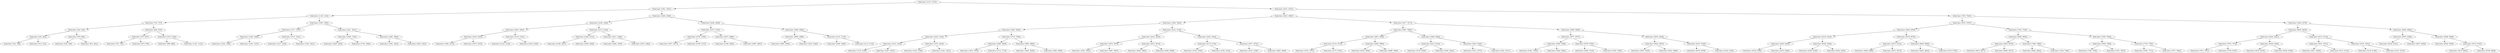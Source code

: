 digraph G{
222784033 [label="Node{data=[3147, 3147]}"]
222784033 -> 25605595
25605595 [label="Node{data=[1951, 1951]}"]
25605595 -> 2074675151
2074675151 [label="Node{data=[1148, 1214]}"]
2074675151 -> 202308008
202308008 [label="Node{data=[702, 747]}"]
202308008 -> 976129130
976129130 [label="Node{data=[524, 544]}"]
976129130 -> 246599321
246599321 [label="Node{data=[436, 462]}"]
246599321 -> 1024866303
1024866303 [label="Node{data=[352, 366]}"]
246599321 -> 1185831500
1185831500 [label="Node{data=[512, 512]}"]
976129130 -> 145609519
145609519 [label="Node{data=[578, 608]}"]
145609519 -> 275972773
275972773 [label="Node{data=[549, 549]}"]
145609519 -> 483817115
483817115 [label="Node{data=[631, 661]}"]
202308008 -> 673063799
673063799 [label="Node{data=[926, 933]}"]
673063799 -> 1322039792
1322039792 [label="Node{data=[787, 847]}"]
1322039792 -> 1185082534
1185082534 [label="Node{data=[755, 755]}"]
1322039792 -> 1777285191
1777285191 [label="Node{data=[873, 879]}"]
673063799 -> 808696726
808696726 [label="Node{data=[1019, 1029]}"]
808696726 -> 463177561
463177561 [label="Node{data=[969, 988]}"]
808696726 -> 1250791248
1250791248 [label="Node{data=[1105, 1121]}"]
2074675151 -> 1513139014
1513139014 [label="Node{data=[1585, 1585]}"]
1513139014 -> 2003981469
2003981469 [label="Node{data=[1371, 1397]}"]
2003981469 -> 815051877
815051877 [label="Node{data=[1268, 1268]}"]
815051877 -> 373639720
373639720 [label="Node{data=[1258, 1258]}"]
815051877 -> 1232124221
1232124221 [label="Node{data=[1293, 1327]}"]
2003981469 -> 742644274
742644274 [label="Node{data=[1510, 1521]}"]
742644274 -> 971072579
971072579 [label="Node{data=[1417, 1424]}"]
742644274 -> 97090909
97090909 [label="Node{data=[1526, 1561]}"]
1513139014 -> 1237095816
1237095816 [label="Node{data=[1821, 1821]}"]
1237095816 -> 2073842887
2073842887 [label="Node{data=[1698, 1725]}"]
2073842887 -> 1231938699
1231938699 [label="Node{data=[1626, 1665]}"]
2073842887 -> 117463918
117463918 [label="Node{data=[1750, 1806]}"]
1237095816 -> 708681427
708681427 [label="Node{data=[1880, 1880]}"]
708681427 -> 866045247
866045247 [label="Node{data=[1852, 1852]}"]
708681427 -> 368127611
368127611 [label="Node{data=[1893, 1923]}"]
25605595 -> 271568000
271568000 [label="Node{data=[2600, 2629]}"]
271568000 -> 1445073744
1445073744 [label="Node{data=[2166, 2166]}"]
1445073744 -> 328260510
328260510 [label="Node{data=[2093, 2093]}"]
328260510 -> 252620129
252620129 [label="Node{data=[2030, 2030]}"]
252620129 -> 1638607820
1638607820 [label="Node{data=[1982, 2013]}"]
252620129 -> 659889210
659889210 [label="Node{data=[2075, 2075]}"]
328260510 -> 848064357
848064357 [label="Node{data=[2130, 2141]}"]
848064357 -> 1217636848
1217636848 [label="Node{data=[2126, 2126]}"]
848064357 -> 1893604965
1893604965 [label="Node{data=[2160, 2160]}"]
1445073744 -> 2137356424
2137356424 [label="Node{data=[2373, 2434]}"]
2137356424 -> 784586566
784586566 [label="Node{data=[2260, 2271]}"]
784586566 -> 2076849991
2076849991 [label="Node{data=[2198, 2207]}"]
784586566 -> 2078745453
2078745453 [label="Node{data=[2296, 2296]}"]
2137356424 -> 798143905
798143905 [label="Node{data=[2511, 2528]}"]
798143905 -> 526073586
526073586 [label="Node{data=[2462, 2476]}"]
798143905 -> 889274961
889274961 [label="Node{data=[2553, 2582]}"]
271568000 -> 2009068503
2009068503 [label="Node{data=[2948, 2948]}"]
2009068503 -> 1304067900
1304067900 [label="Node{data=[2747, 2761]}"]
1304067900 -> 198210775
198210775 [label="Node{data=[2700, 2700]}"]
198210775 -> 888978486
888978486 [label="Node{data=[2677, 2677]}"]
198210775 -> 1012252725
1012252725 [label="Node{data=[2709, 2737]}"]
1304067900 -> 579345180
579345180 [label="Node{data=[2873, 2886]}"]
579345180 -> 720811350
720811350 [label="Node{data=[2768, 2805]}"]
579345180 -> 2075832626
2075832626 [label="Node{data=[2897, 2897]}"]
2009068503 -> 1769771544
1769771544 [label="Node{data=[3068, 3068]}"]
1769771544 -> 198063312
198063312 [label="Node{data=[2989, 2989]}"]
198063312 -> 344816890
344816890 [label="Node{data=[2965, 2965]}"]
198063312 -> 982547576
982547576 [label="Node{data=[3019, 3020]}"]
1769771544 -> 938595680
938595680 [label="Node{data=[3110, 3110]}"]
938595680 -> 1298337786
1298337786 [label="Node{data=[3084, 3084]}"]
938595680 -> 855035904
855035904 [label="Node{data=[3112, 3112]}"]
222784033 -> 196876698
196876698 [label="Node{data=[6191, 6191]}"]
196876698 -> 845125464
845125464 [label="Node{data=[4653, 4665]}"]
845125464 -> 1737900598
1737900598 [label="Node{data=[3926, 3926]}"]
1737900598 -> 1667557396
1667557396 [label="Node{data=[3626, 3655]}"]
1667557396 -> 150949163
150949163 [label="Node{data=[3293, 3314]}"]
150949163 -> 1179975227
1179975227 [label="Node{data=[3212, 3235]}"]
1179975227 -> 319193909
319193909 [label="Node{data=[3178, 3190]}"]
1179975227 -> 1474755849
1474755849 [label="Node{data=[3267, 3267]}"]
150949163 -> 629306571
629306571 [label="Node{data=[3379, 3416]}"]
629306571 -> 1153885030
1153885030 [label="Node{data=[3325, 3348]}"]
629306571 -> 1669259232
1669259232 [label="Node{data=[3423, 3423]}"]
1667557396 -> 51410995
51410995 [label="Node{data=[3752, 3799]}"]
51410995 -> 897736886
897736886 [label="Node{data=[3685, 3685]}"]
897736886 -> 1177315507
1177315507 [label="Node{data=[3676, 3676]}"]
897736886 -> 1404583497
1404583497 [label="Node{data=[3712, 3715]}"]
51410995 -> 1399391725
1399391725 [label="Node{data=[3860, 3860]}"]
1399391725 -> 1976064230
1976064230 [label="Node{data=[3828, 3828]}"]
1399391725 -> 1350881052
1350881052 [label="Node{data=[3894, 3894]}"]
1737900598 -> 1113389363
1113389363 [label="Node{data=[4122, 4139]}"]
1113389363 -> 1493289720
1493289720 [label="Node{data=[4016, 4036]}"]
1493289720 -> 1849275990
1849275990 [label="Node{data=[3970, 3970]}"]
1849275990 -> 414415010
414415010 [label="Node{data=[3952, 3952]}"]
1849275990 -> 1023647718
1023647718 [label="Node{data=[3987, 3987]}"]
1493289720 -> 1786959028
1786959028 [label="Node{data=[4072, 4072]}"]
1786959028 -> 1227510964
1227510964 [label="Node{data=[4062, 4062]}"]
1786959028 -> 1247757147
1247757147 [label="Node{data=[4098, 4098]}"]
1113389363 -> 1795299673
1795299673 [label="Node{data=[4302, 4302]}"]
1795299673 -> 391731193
391731193 [label="Node{data=[4174, 4174]}"]
391731193 -> 214777426
214777426 [label="Node{data=[4162, 4164]}"]
391731193 -> 1010364683
1010364683 [label="Node{data=[4190, 4234]}"]
1795299673 -> 1191964420
1191964420 [label="Node{data=[4571, 4574]}"]
1191964420 -> 447778435
447778435 [label="Node{data=[4335, 4339]}"]
1191964420 -> 2137656361
2137656361 [label="Node{data=[4646, 4646]}"]
845125464 -> 69278310
69278310 [label="Node{data=[5477, 5477]}"]
69278310 -> 483046953
483046953 [label="Node{data=[5067, 5092]}"]
483046953 -> 34662309
34662309 [label="Node{data=[4853, 4926]}"]
34662309 -> 758425738
758425738 [label="Node{data=[4719, 4719]}"]
758425738 -> 558527840
558527840 [label="Node{data=[4701, 4701]}"]
758425738 -> 1752753310
1752753310 [label="Node{data=[4775, 4791]}"]
34662309 -> 1842355195
1842355195 [label="Node{data=[4980, 4980]}"]
1842355195 -> 1697160755
1697160755 [label="Node{data=[4932, 4950]}"]
1842355195 -> 389748355
389748355 [label="Node{data=[4988, 5064]}"]
483046953 -> 944266478
944266478 [label="Node{data=[5268, 5286]}"]
944266478 -> 1437243359
1437243359 [label="Node{data=[5214, 5214]}"]
1437243359 -> 1959940703
1959940703 [label="Node{data=[5136, 5200]}"]
1437243359 -> 999480648
999480648 [label="Node{data=[5249, 5263]}"]
944266478 -> 1095191032
1095191032 [label="Node{data=[5425, 5425]}"]
1095191032 -> 1087515232
1087515232 [label="Node{data=[5321, 5377]}"]
1095191032 -> 645187727
645187727 [label="Node{data=[5442, 5471]}"]
69278310 -> 186726804
186726804 [label="Node{data=[5808, 5808]}"]
186726804 -> 1892854145
1892854145 [label="Node{data=[5677, 5677]}"]
1892854145 -> 562171089
562171089 [label="Node{data=[5580, 5580]}"]
562171089 -> 565352670
565352670 [label="Node{data=[5481, 5536]}"]
562171089 -> 601749733
601749733 [label="Node{data=[5602, 5602]}"]
1892854145 -> 1185334206
1185334206 [label="Node{data=[5765, 5765]}"]
1185334206 -> 2012461887
2012461887 [label="Node{data=[5680, 5733]}"]
1185334206 -> 1119005047
1119005047 [label="Node{data=[5769, 5769]}"]
186726804 -> 241462036
241462036 [label="Node{data=[6052, 6052]}"]
241462036 -> 2117071445
2117071445 [label="Node{data=[5934, 5947]}"]
2117071445 -> 351245548
351245548 [label="Node{data=[5925, 5925]}"]
2117071445 -> 1136750103
1136750103 [label="Node{data=[5952, 5968]}"]
241462036 -> 1850773936
1850773936 [label="Node{data=[6107, 6128]}"]
1850773936 -> 1877764981
1877764981 [label="Node{data=[6078, 6078]}"]
1850773936 -> 122473104
122473104 [label="Node{data=[6146, 6146]}"]
196876698 -> 1337306552
1337306552 [label="Node{data=[7835, 7924]}"]
1337306552 -> 620914927
620914927 [label="Node{data=[6767, 6767]}"]
620914927 -> 691607801
691607801 [label="Node{data=[6456, 6456]}"]
691607801 -> 1212178180
1212178180 [label="Node{data=[6316, 6316]}"]
1212178180 -> 712700889
712700889 [label="Node{data=[6205, 6205]}"]
712700889 -> 470393705
470393705 [label="Node{data=[6196, 6196]}"]
712700889 -> 2107018945
2107018945 [label="Node{data=[6270, 6286]}"]
1212178180 -> 937707016
937707016 [label="Node{data=[6349, 6349]}"]
937707016 -> 1258131222
1258131222 [label="Node{data=[6329, 6329]}"]
937707016 -> 465469387
465469387 [label="Node{data=[6440, 6440]}"]
691607801 -> 1385634555
1385634555 [label="Node{data=[6578, 6578]}"]
1385634555 -> 1205260967
1205260967 [label="Node{data=[6473, 6512]}"]
1205260967 -> 1643470964
1643470964 [label="Node{data=[6466, 6466]}"]
1205260967 -> 157096870
157096870 [label="Node{data=[6572, 6572]}"]
1385634555 -> 1668782260
1668782260 [label="Node{data=[6648, 6668]}"]
1668782260 -> 314916247
314916247 [label="Node{data=[6602, 6602]}"]
1668782260 -> 1484331387
1484331387 [label="Node{data=[6734, 6750]}"]
620914927 -> 957917689
957917689 [label="Node{data=[7532, 7532]}"]
957917689 -> 1718953046
1718953046 [label="Node{data=[6926, 6944]}"]
1718953046 -> 1575457930
1575457930 [label="Node{data=[6854, 6875]}"]
1575457930 -> 1296428172
1296428172 [label="Node{data=[6810, 6817]}"]
1575457930 -> 837735356
837735356 [label="Node{data=[6906, 6917]}"]
1718953046 -> 2130052675
2130052675 [label="Node{data=[7488, 7488]}"]
2130052675 -> 534027987
534027987 [label="Node{data=[6962, 6962]}"]
2130052675 -> 2107056169
2107056169 [label="Node{data=[7494, 7494]}"]
957917689 -> 975404820
975404820 [label="Node{data=[7656, 7656]}"]
975404820 -> 1957274125
1957274125 [label="Node{data=[7606, 7606]}"]
1957274125 -> 1336969293
1336969293 [label="Node{data=[7546, 7546]}"]
1957274125 -> 191004666
191004666 [label="Node{data=[7653, 7653]}"]
975404820 -> 714635869
714635869 [label="Node{data=[7750, 7750]}"]
714635869 -> 320343241
320343241 [label="Node{data=[7694, 7711]}"]
714635869 -> 1478564871
1478564871 [label="Node{data=[7797, 7804]}"]
1337306552 -> 1084503382
1084503382 [label="Node{data=[9264, 9279]}"]
1084503382 -> 688387469
688387469 [label="Node{data=[8632, 8632]}"]
688387469 -> 2058013216
2058013216 [label="Node{data=[8203, 8221]}"]
2058013216 -> 716910678
716910678 [label="Node{data=[7974, 7974]}"]
716910678 -> 1263845074
1263845074 [label="Node{data=[7951, 7951]}"]
716910678 -> 1575588264
1575588264 [label="Node{data=[7978, 8167]}"]
2058013216 -> 1908325375
1908325375 [label="Node{data=[8420, 8420]}"]
1908325375 -> 41159710
41159710 [label="Node{data=[8279, 8279]}"]
1908325375 -> 1824034988
1824034988 [label="Node{data=[8549, 8549]}"]
688387469 -> 2102212674
2102212674 [label="Node{data=[9133, 9133]}"]
2102212674 -> 2041058647
2041058647 [label="Node{data=[9101, 9101]}"]
2041058647 -> 1537139328
1537139328 [label="Node{data=[9017, 9056]}"]
2041058647 -> 1938502831
1938502831 [label="Node{data=[9110, 9110]}"]
2102212674 -> 1729138100
1729138100 [label="Node{data=[9187, 9187]}"]
1729138100 -> 1588281004
1588281004 [label="Node{data=[9138, 9138]}"]
1729138100 -> 1913478427
1913478427 [label="Node{data=[9197, 9197]}"]
1084503382 -> 1485386169
1485386169 [label="Node{data=[9480, 9480]}"]
1485386169 -> 999782961
999782961 [label="Node{data=[9367, 9380]}"]
999782961 -> 1020161457
1020161457 [label="Node{data=[9324, 9341]}"]
999782961 -> 607328950
607328950 [label="Node{data=[9457, 9459]}"]
1485386169 -> 900133744
900133744 [label="Node{data=[9568, 9568]}"]
900133744 -> 903889159
903889159 [label="Node{data=[9540, 9540]}"]
900133744 -> 2055995887
2055995887 [label="Node{data=[9725, 9742]}"]
2055995887 -> 1180062370
1180062370 [label="Node{data=[9574, 9602]}"]
2055995887 -> 1147733099
1147733099 [label="Node{data=[9799, 9820]}"]
}